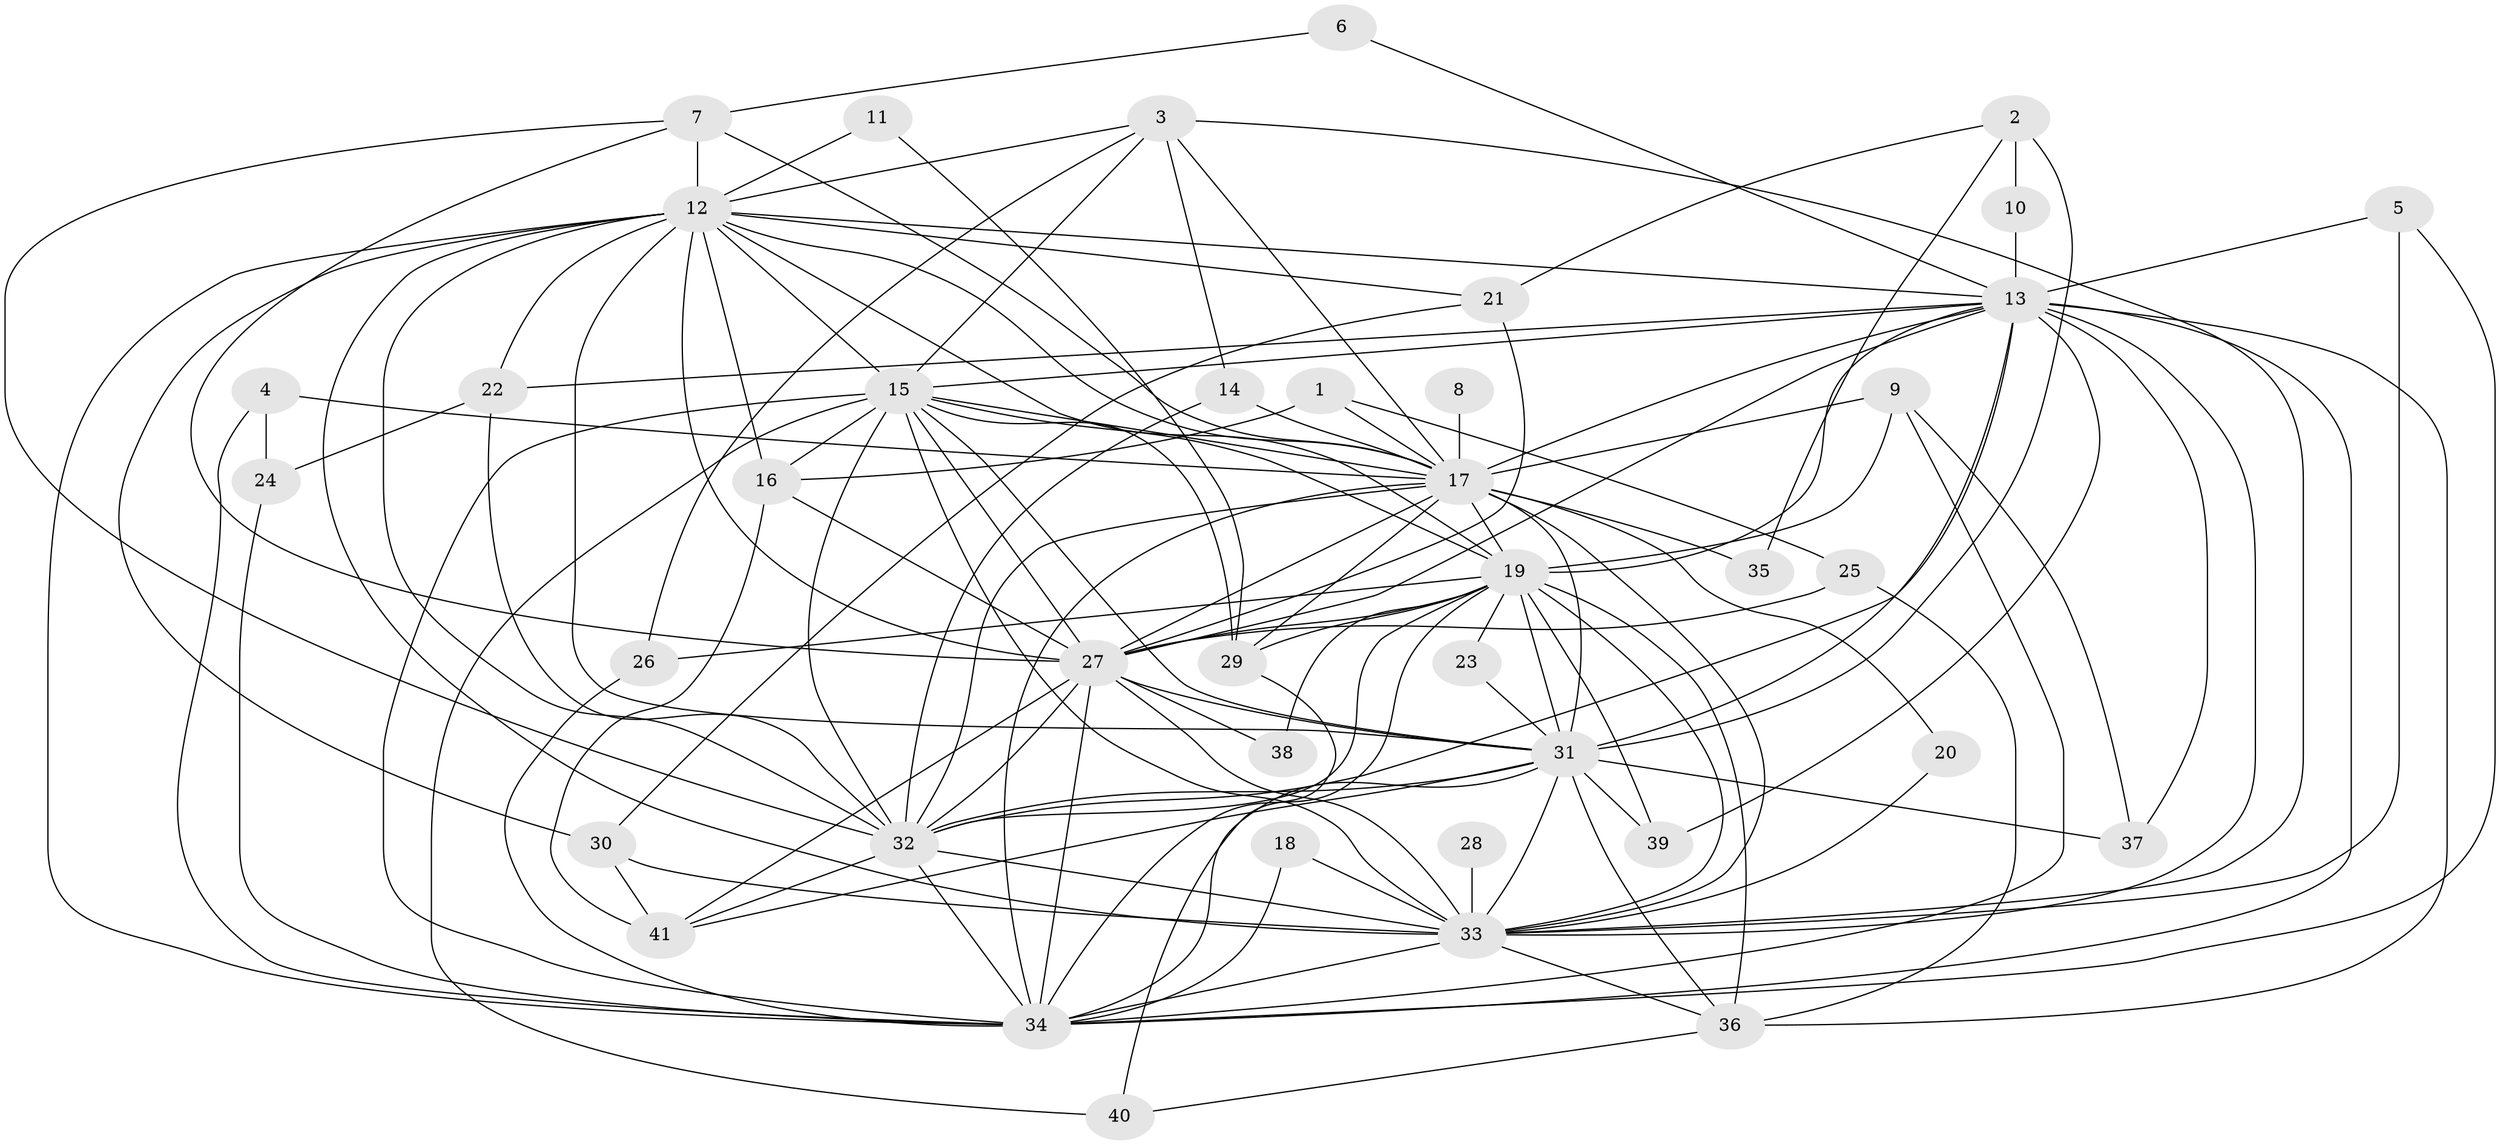 // original degree distribution, {24: 0.012195121951219513, 16: 0.012195121951219513, 21: 0.012195121951219513, 17: 0.024390243902439025, 19: 0.036585365853658534, 20: 0.012195121951219513, 18: 0.012195121951219513, 6: 0.024390243902439025, 3: 0.17073170731707318, 5: 0.04878048780487805, 4: 0.06097560975609756, 2: 0.573170731707317}
// Generated by graph-tools (version 1.1) at 2025/01/03/09/25 03:01:28]
// undirected, 41 vertices, 127 edges
graph export_dot {
graph [start="1"]
  node [color=gray90,style=filled];
  1;
  2;
  3;
  4;
  5;
  6;
  7;
  8;
  9;
  10;
  11;
  12;
  13;
  14;
  15;
  16;
  17;
  18;
  19;
  20;
  21;
  22;
  23;
  24;
  25;
  26;
  27;
  28;
  29;
  30;
  31;
  32;
  33;
  34;
  35;
  36;
  37;
  38;
  39;
  40;
  41;
  1 -- 16 [weight=1.0];
  1 -- 17 [weight=1.0];
  1 -- 25 [weight=1.0];
  2 -- 10 [weight=1.0];
  2 -- 21 [weight=1.0];
  2 -- 31 [weight=2.0];
  2 -- 35 [weight=1.0];
  3 -- 12 [weight=1.0];
  3 -- 14 [weight=1.0];
  3 -- 15 [weight=1.0];
  3 -- 17 [weight=1.0];
  3 -- 26 [weight=1.0];
  3 -- 33 [weight=1.0];
  4 -- 17 [weight=1.0];
  4 -- 24 [weight=1.0];
  4 -- 34 [weight=1.0];
  5 -- 13 [weight=1.0];
  5 -- 33 [weight=1.0];
  5 -- 34 [weight=1.0];
  6 -- 7 [weight=1.0];
  6 -- 13 [weight=1.0];
  7 -- 12 [weight=1.0];
  7 -- 17 [weight=1.0];
  7 -- 27 [weight=1.0];
  7 -- 32 [weight=1.0];
  8 -- 17 [weight=1.0];
  9 -- 17 [weight=1.0];
  9 -- 19 [weight=1.0];
  9 -- 34 [weight=1.0];
  9 -- 37 [weight=1.0];
  10 -- 13 [weight=1.0];
  11 -- 12 [weight=1.0];
  11 -- 29 [weight=1.0];
  12 -- 13 [weight=1.0];
  12 -- 15 [weight=1.0];
  12 -- 16 [weight=1.0];
  12 -- 17 [weight=1.0];
  12 -- 19 [weight=1.0];
  12 -- 21 [weight=1.0];
  12 -- 22 [weight=1.0];
  12 -- 27 [weight=2.0];
  12 -- 30 [weight=1.0];
  12 -- 31 [weight=1.0];
  12 -- 32 [weight=1.0];
  12 -- 33 [weight=2.0];
  12 -- 34 [weight=1.0];
  13 -- 15 [weight=1.0];
  13 -- 17 [weight=1.0];
  13 -- 19 [weight=1.0];
  13 -- 22 [weight=1.0];
  13 -- 27 [weight=1.0];
  13 -- 31 [weight=1.0];
  13 -- 32 [weight=1.0];
  13 -- 33 [weight=2.0];
  13 -- 34 [weight=1.0];
  13 -- 36 [weight=1.0];
  13 -- 37 [weight=1.0];
  13 -- 39 [weight=1.0];
  14 -- 17 [weight=1.0];
  14 -- 32 [weight=1.0];
  15 -- 16 [weight=1.0];
  15 -- 17 [weight=1.0];
  15 -- 19 [weight=2.0];
  15 -- 27 [weight=3.0];
  15 -- 29 [weight=1.0];
  15 -- 31 [weight=3.0];
  15 -- 32 [weight=2.0];
  15 -- 33 [weight=1.0];
  15 -- 34 [weight=1.0];
  15 -- 40 [weight=1.0];
  16 -- 27 [weight=1.0];
  16 -- 41 [weight=1.0];
  17 -- 19 [weight=2.0];
  17 -- 20 [weight=1.0];
  17 -- 27 [weight=1.0];
  17 -- 29 [weight=1.0];
  17 -- 31 [weight=2.0];
  17 -- 32 [weight=2.0];
  17 -- 33 [weight=1.0];
  17 -- 34 [weight=2.0];
  17 -- 35 [weight=1.0];
  18 -- 33 [weight=1.0];
  18 -- 34 [weight=1.0];
  19 -- 23 [weight=1.0];
  19 -- 26 [weight=1.0];
  19 -- 27 [weight=1.0];
  19 -- 29 [weight=1.0];
  19 -- 31 [weight=2.0];
  19 -- 32 [weight=1.0];
  19 -- 33 [weight=1.0];
  19 -- 34 [weight=1.0];
  19 -- 36 [weight=1.0];
  19 -- 38 [weight=1.0];
  19 -- 39 [weight=1.0];
  20 -- 33 [weight=1.0];
  21 -- 27 [weight=1.0];
  21 -- 30 [weight=1.0];
  22 -- 24 [weight=1.0];
  22 -- 32 [weight=1.0];
  23 -- 31 [weight=1.0];
  24 -- 34 [weight=1.0];
  25 -- 27 [weight=1.0];
  25 -- 36 [weight=1.0];
  26 -- 34 [weight=1.0];
  27 -- 31 [weight=1.0];
  27 -- 32 [weight=2.0];
  27 -- 33 [weight=1.0];
  27 -- 34 [weight=1.0];
  27 -- 38 [weight=1.0];
  27 -- 41 [weight=1.0];
  28 -- 33 [weight=1.0];
  29 -- 40 [weight=1.0];
  30 -- 33 [weight=1.0];
  30 -- 41 [weight=2.0];
  31 -- 32 [weight=1.0];
  31 -- 33 [weight=1.0];
  31 -- 34 [weight=1.0];
  31 -- 36 [weight=1.0];
  31 -- 37 [weight=1.0];
  31 -- 39 [weight=1.0];
  31 -- 41 [weight=1.0];
  32 -- 33 [weight=2.0];
  32 -- 34 [weight=1.0];
  32 -- 41 [weight=1.0];
  33 -- 34 [weight=1.0];
  33 -- 36 [weight=1.0];
  36 -- 40 [weight=1.0];
}
